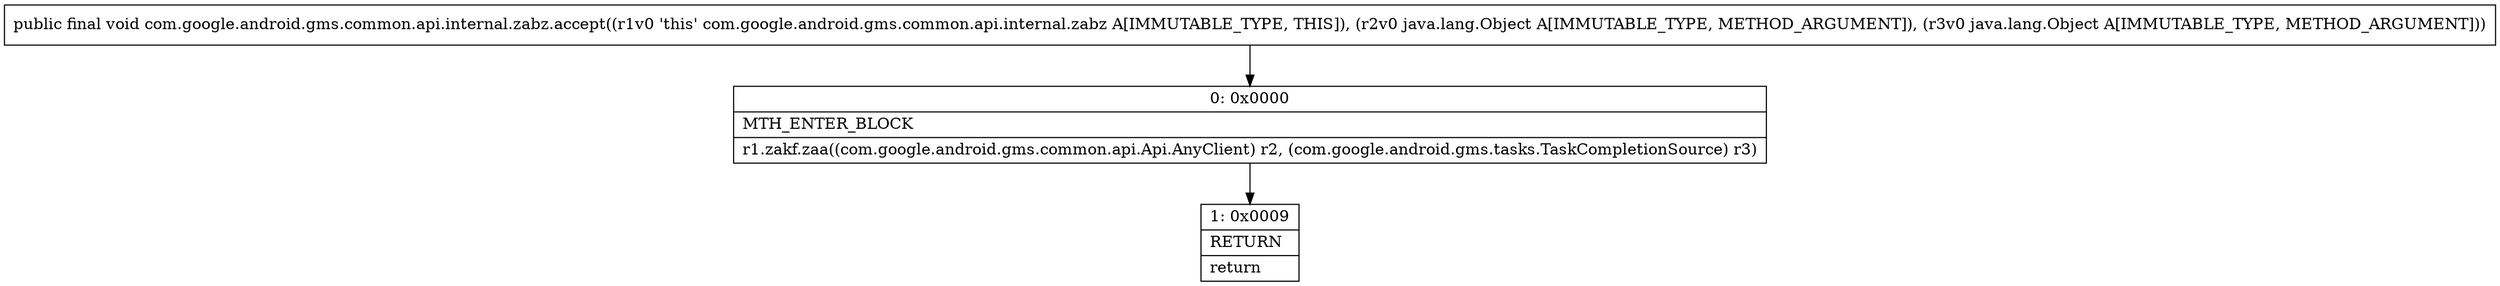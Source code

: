 digraph "CFG forcom.google.android.gms.common.api.internal.zabz.accept(Ljava\/lang\/Object;Ljava\/lang\/Object;)V" {
Node_0 [shape=record,label="{0\:\ 0x0000|MTH_ENTER_BLOCK\l|r1.zakf.zaa((com.google.android.gms.common.api.Api.AnyClient) r2, (com.google.android.gms.tasks.TaskCompletionSource) r3)\l}"];
Node_1 [shape=record,label="{1\:\ 0x0009|RETURN\l|return\l}"];
MethodNode[shape=record,label="{public final void com.google.android.gms.common.api.internal.zabz.accept((r1v0 'this' com.google.android.gms.common.api.internal.zabz A[IMMUTABLE_TYPE, THIS]), (r2v0 java.lang.Object A[IMMUTABLE_TYPE, METHOD_ARGUMENT]), (r3v0 java.lang.Object A[IMMUTABLE_TYPE, METHOD_ARGUMENT])) }"];
MethodNode -> Node_0;
Node_0 -> Node_1;
}

